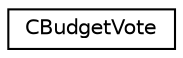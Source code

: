 digraph "Graphical Class Hierarchy"
{
 // LATEX_PDF_SIZE
  edge [fontname="Helvetica",fontsize="10",labelfontname="Helvetica",labelfontsize="10"];
  node [fontname="Helvetica",fontsize="10",shape=record];
  rankdir="LR";
  Node0 [label="CBudgetVote",height=0.2,width=0.4,color="black", fillcolor="white", style="filled",URL="$class_c_budget_vote.html",tooltip=" "];
}
